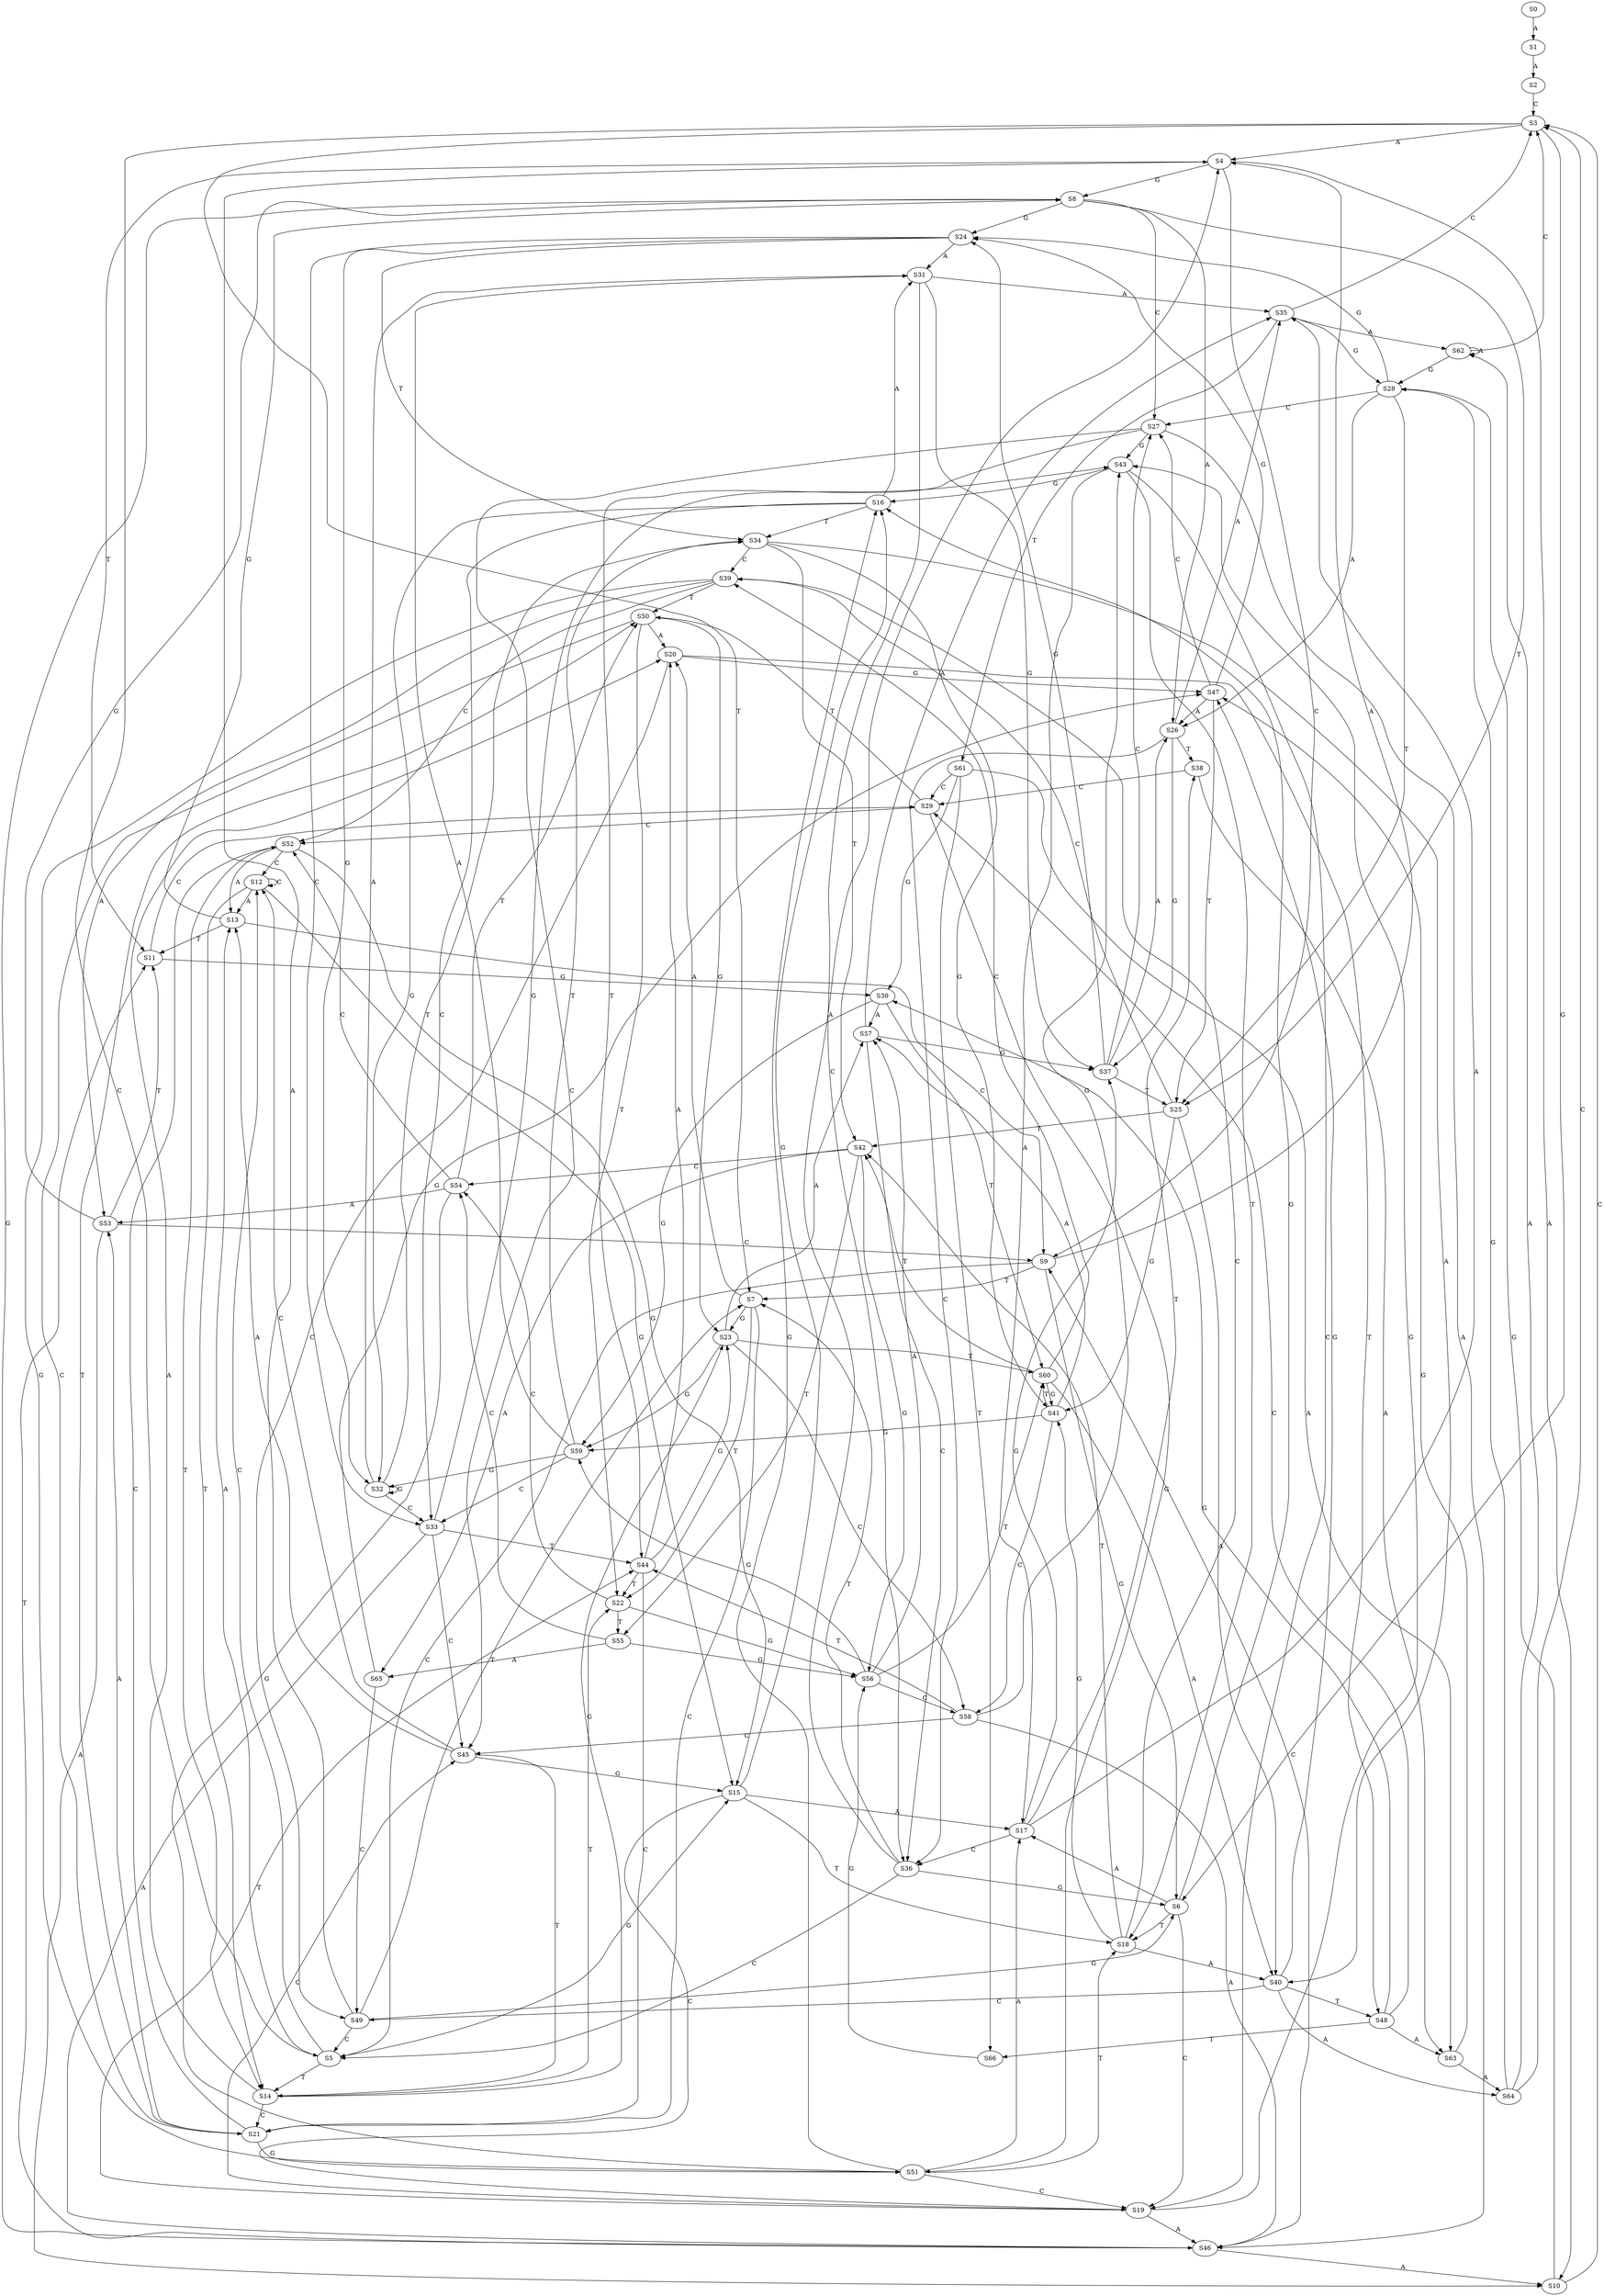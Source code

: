strict digraph  {
	S0 -> S1 [ label = A ];
	S1 -> S2 [ label = A ];
	S2 -> S3 [ label = C ];
	S3 -> S4 [ label = A ];
	S3 -> S5 [ label = C ];
	S3 -> S6 [ label = G ];
	S3 -> S7 [ label = T ];
	S4 -> S8 [ label = G ];
	S4 -> S9 [ label = C ];
	S4 -> S10 [ label = A ];
	S4 -> S11 [ label = T ];
	S5 -> S12 [ label = C ];
	S5 -> S13 [ label = A ];
	S5 -> S14 [ label = T ];
	S5 -> S15 [ label = G ];
	S6 -> S16 [ label = G ];
	S6 -> S17 [ label = A ];
	S6 -> S18 [ label = T ];
	S6 -> S19 [ label = C ];
	S7 -> S20 [ label = A ];
	S7 -> S21 [ label = C ];
	S7 -> S22 [ label = T ];
	S7 -> S23 [ label = G ];
	S8 -> S24 [ label = G ];
	S8 -> S25 [ label = T ];
	S8 -> S26 [ label = A ];
	S8 -> S27 [ label = C ];
	S9 -> S7 [ label = T ];
	S9 -> S6 [ label = G ];
	S9 -> S4 [ label = A ];
	S9 -> S5 [ label = C ];
	S10 -> S28 [ label = G ];
	S10 -> S3 [ label = C ];
	S11 -> S29 [ label = C ];
	S11 -> S30 [ label = G ];
	S12 -> S15 [ label = G ];
	S12 -> S12 [ label = C ];
	S12 -> S13 [ label = A ];
	S12 -> S14 [ label = T ];
	S13 -> S8 [ label = G ];
	S13 -> S11 [ label = T ];
	S13 -> S9 [ label = C ];
	S14 -> S23 [ label = G ];
	S14 -> S21 [ label = C ];
	S14 -> S22 [ label = T ];
	S14 -> S20 [ label = A ];
	S15 -> S17 [ label = A ];
	S15 -> S16 [ label = G ];
	S15 -> S18 [ label = T ];
	S15 -> S19 [ label = C ];
	S16 -> S31 [ label = A ];
	S16 -> S32 [ label = G ];
	S16 -> S33 [ label = C ];
	S16 -> S34 [ label = T ];
	S17 -> S35 [ label = A ];
	S17 -> S36 [ label = C ];
	S17 -> S37 [ label = G ];
	S17 -> S38 [ label = T ];
	S18 -> S39 [ label = C ];
	S18 -> S40 [ label = A ];
	S18 -> S41 [ label = G ];
	S18 -> S42 [ label = T ];
	S19 -> S43 [ label = G ];
	S19 -> S44 [ label = T ];
	S19 -> S45 [ label = C ];
	S19 -> S46 [ label = A ];
	S20 -> S47 [ label = G ];
	S20 -> S48 [ label = T ];
	S20 -> S49 [ label = C ];
	S21 -> S50 [ label = T ];
	S21 -> S51 [ label = G ];
	S21 -> S52 [ label = C ];
	S21 -> S53 [ label = A ];
	S22 -> S54 [ label = C ];
	S22 -> S55 [ label = T ];
	S22 -> S56 [ label = G ];
	S23 -> S57 [ label = A ];
	S23 -> S58 [ label = C ];
	S23 -> S59 [ label = G ];
	S23 -> S60 [ label = T ];
	S24 -> S31 [ label = A ];
	S24 -> S32 [ label = G ];
	S24 -> S34 [ label = T ];
	S24 -> S33 [ label = C ];
	S25 -> S40 [ label = A ];
	S25 -> S39 [ label = C ];
	S25 -> S41 [ label = G ];
	S25 -> S42 [ label = T ];
	S26 -> S35 [ label = A ];
	S26 -> S36 [ label = C ];
	S26 -> S38 [ label = T ];
	S26 -> S37 [ label = G ];
	S27 -> S45 [ label = C ];
	S27 -> S46 [ label = A ];
	S27 -> S43 [ label = G ];
	S27 -> S44 [ label = T ];
	S28 -> S25 [ label = T ];
	S28 -> S26 [ label = A ];
	S28 -> S27 [ label = C ];
	S28 -> S24 [ label = G ];
	S29 -> S52 [ label = C ];
	S29 -> S51 [ label = G ];
	S29 -> S50 [ label = T ];
	S30 -> S59 [ label = G ];
	S30 -> S57 [ label = A ];
	S30 -> S60 [ label = T ];
	S31 -> S35 [ label = A ];
	S31 -> S37 [ label = G ];
	S31 -> S36 [ label = C ];
	S32 -> S34 [ label = T ];
	S32 -> S33 [ label = C ];
	S32 -> S32 [ label = G ];
	S32 -> S31 [ label = A ];
	S33 -> S44 [ label = T ];
	S33 -> S45 [ label = C ];
	S33 -> S46 [ label = A ];
	S33 -> S43 [ label = G ];
	S34 -> S40 [ label = A ];
	S34 -> S39 [ label = C ];
	S34 -> S41 [ label = G ];
	S34 -> S42 [ label = T ];
	S35 -> S61 [ label = T ];
	S35 -> S3 [ label = C ];
	S35 -> S62 [ label = A ];
	S35 -> S28 [ label = G ];
	S36 -> S7 [ label = T ];
	S36 -> S6 [ label = G ];
	S36 -> S5 [ label = C ];
	S36 -> S4 [ label = A ];
	S37 -> S25 [ label = T ];
	S37 -> S24 [ label = G ];
	S37 -> S26 [ label = A ];
	S37 -> S27 [ label = C ];
	S38 -> S63 [ label = A ];
	S38 -> S29 [ label = C ];
	S39 -> S50 [ label = T ];
	S39 -> S51 [ label = G ];
	S39 -> S53 [ label = A ];
	S39 -> S52 [ label = C ];
	S40 -> S48 [ label = T ];
	S40 -> S47 [ label = G ];
	S40 -> S64 [ label = A ];
	S40 -> S49 [ label = C ];
	S41 -> S60 [ label = T ];
	S41 -> S59 [ label = G ];
	S41 -> S57 [ label = A ];
	S41 -> S58 [ label = C ];
	S42 -> S54 [ label = C ];
	S42 -> S56 [ label = G ];
	S42 -> S65 [ label = A ];
	S42 -> S55 [ label = T ];
	S43 -> S16 [ label = G ];
	S43 -> S17 [ label = A ];
	S43 -> S18 [ label = T ];
	S43 -> S19 [ label = C ];
	S44 -> S20 [ label = A ];
	S44 -> S21 [ label = C ];
	S44 -> S22 [ label = T ];
	S44 -> S23 [ label = G ];
	S45 -> S15 [ label = G ];
	S45 -> S13 [ label = A ];
	S45 -> S14 [ label = T ];
	S45 -> S12 [ label = C ];
	S46 -> S8 [ label = G ];
	S46 -> S9 [ label = C ];
	S46 -> S10 [ label = A ];
	S46 -> S11 [ label = T ];
	S47 -> S25 [ label = T ];
	S47 -> S26 [ label = A ];
	S47 -> S27 [ label = C ];
	S47 -> S24 [ label = G ];
	S48 -> S29 [ label = C ];
	S48 -> S63 [ label = A ];
	S48 -> S66 [ label = T ];
	S48 -> S30 [ label = G ];
	S49 -> S6 [ label = G ];
	S49 -> S7 [ label = T ];
	S49 -> S4 [ label = A ];
	S49 -> S5 [ label = C ];
	S50 -> S23 [ label = G ];
	S50 -> S21 [ label = C ];
	S50 -> S20 [ label = A ];
	S50 -> S22 [ label = T ];
	S51 -> S16 [ label = G ];
	S51 -> S18 [ label = T ];
	S51 -> S19 [ label = C ];
	S51 -> S17 [ label = A ];
	S52 -> S12 [ label = C ];
	S52 -> S13 [ label = A ];
	S52 -> S14 [ label = T ];
	S52 -> S15 [ label = G ];
	S53 -> S11 [ label = T ];
	S53 -> S9 [ label = C ];
	S53 -> S10 [ label = A ];
	S53 -> S8 [ label = G ];
	S54 -> S53 [ label = A ];
	S54 -> S52 [ label = C ];
	S54 -> S51 [ label = G ];
	S54 -> S50 [ label = T ];
	S55 -> S56 [ label = G ];
	S55 -> S54 [ label = C ];
	S55 -> S65 [ label = A ];
	S56 -> S59 [ label = G ];
	S56 -> S58 [ label = C ];
	S56 -> S60 [ label = T ];
	S56 -> S57 [ label = A ];
	S57 -> S37 [ label = G ];
	S57 -> S36 [ label = C ];
	S57 -> S35 [ label = A ];
	S58 -> S45 [ label = C ];
	S58 -> S43 [ label = G ];
	S58 -> S44 [ label = T ];
	S58 -> S46 [ label = A ];
	S59 -> S32 [ label = G ];
	S59 -> S33 [ label = C ];
	S59 -> S31 [ label = A ];
	S59 -> S34 [ label = T ];
	S60 -> S39 [ label = C ];
	S60 -> S42 [ label = T ];
	S60 -> S41 [ label = G ];
	S60 -> S40 [ label = A ];
	S61 -> S63 [ label = A ];
	S61 -> S29 [ label = C ];
	S61 -> S30 [ label = G ];
	S61 -> S66 [ label = T ];
	S62 -> S28 [ label = G ];
	S62 -> S3 [ label = C ];
	S62 -> S62 [ label = A ];
	S63 -> S47 [ label = G ];
	S63 -> S64 [ label = A ];
	S64 -> S28 [ label = G ];
	S64 -> S62 [ label = A ];
	S64 -> S3 [ label = C ];
	S65 -> S49 [ label = C ];
	S65 -> S47 [ label = G ];
	S66 -> S56 [ label = G ];
}
